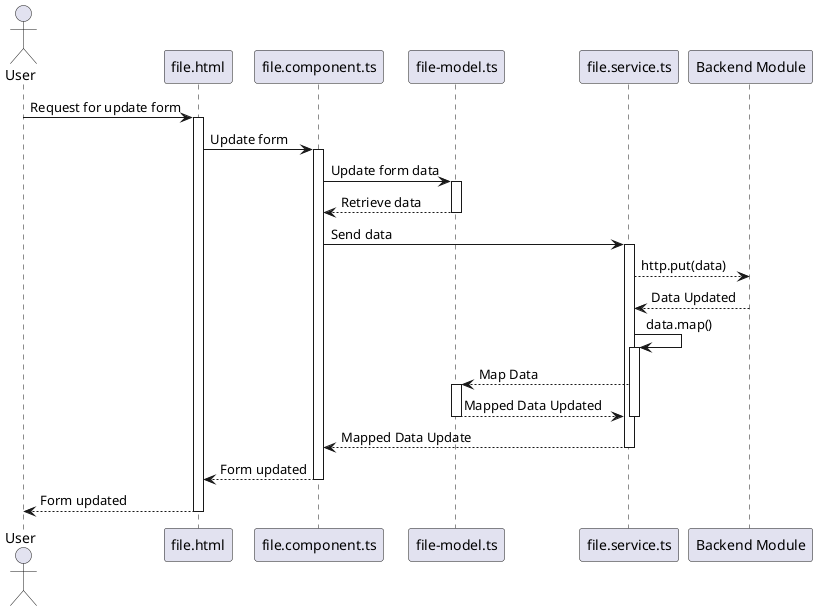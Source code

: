 @startuml SD-Update

actor User as u
participant "file.html" as Html
participant "file.component.ts" as Component
participant "file-model.ts" as Model
participant "file.service.ts" as Service
participant "Backend Module" as Backend

u -> Html: Request for update form
activate Html
    Html -> Component: Update form
    activate Component
        Component -> Model: Update form data
        activate Model
            Model --> Component: Retrieve data
            deactivate Model
        Component -> Service: Send data
        activate Service
            Service --> Backend: http.put(data)
                Backend --> Service: Data Updated
            Service -> Service: data.map()
                activate Service
                Service --> Model: Map Data 
                    activate Model
                    Model --> Service: Mapped Data Updated
                deactivate Model
            deactivate Service
            Service --> Component: Mapped Data Update
            deactivate Service
        Component --> Html: Form updated
        deactivate Component
    Html --> u: Form updated
    deactivate Html

@enduml